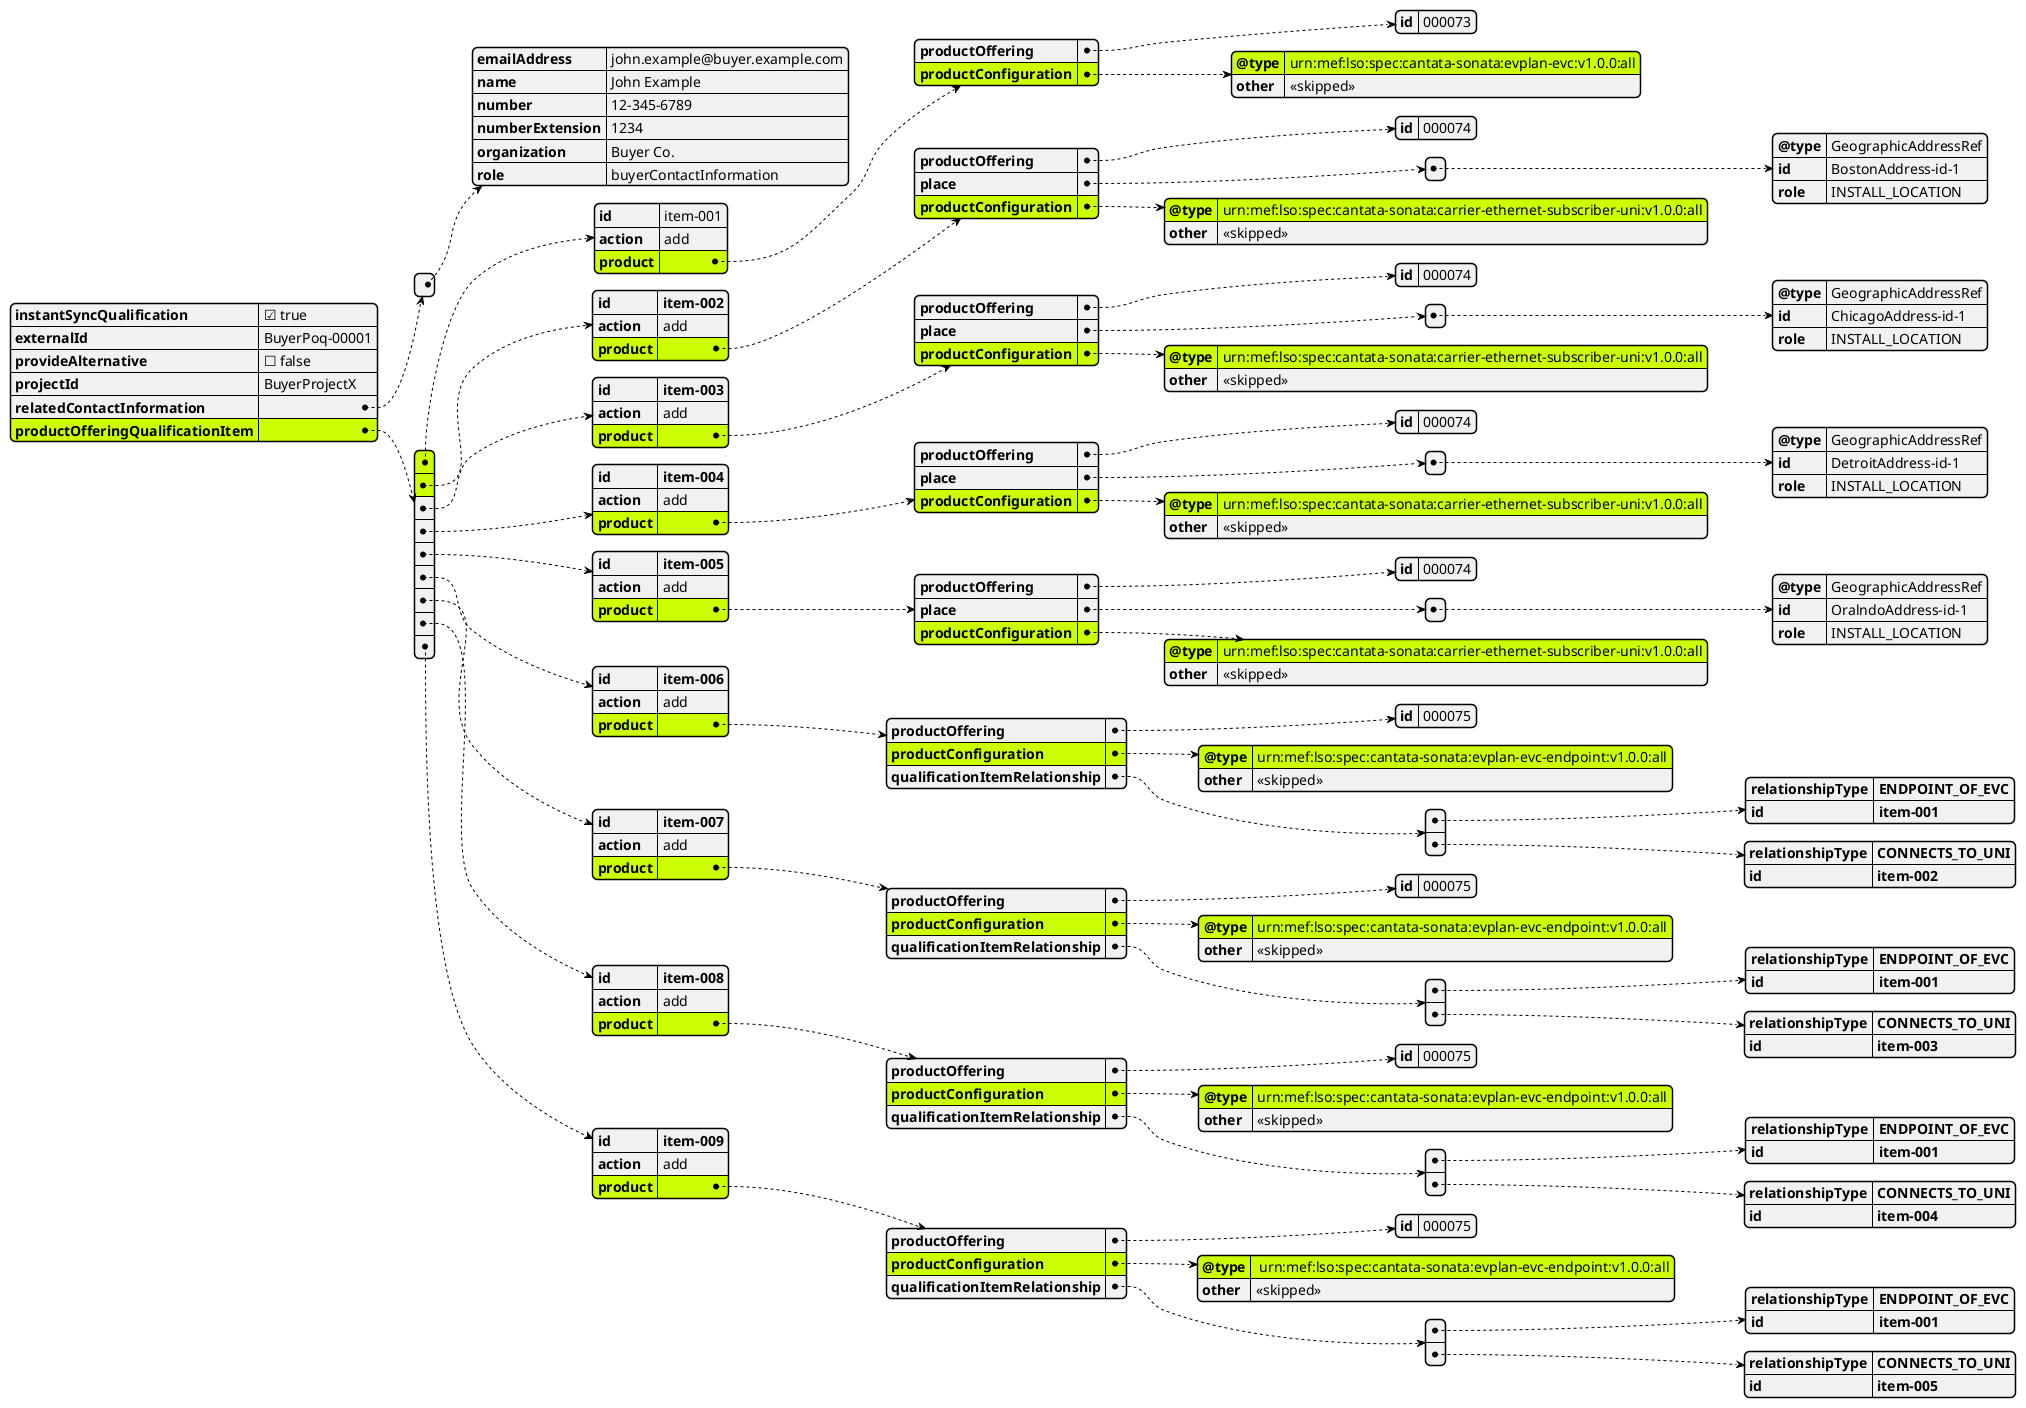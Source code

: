 @startjson
#highlight "productOfferingQualificationItem"
#highlight "productOfferingQualificationItem" / "0" 
#highlight "productOfferingQualificationItem" / "0" / "product" 
#highlight "productOfferingQualificationItem" / "0" / "product" / "productConfiguration" 
#highlight "productOfferingQualificationItem" / "0" / "product" / "productConfiguration" / "@type"
#highlight "productOfferingQualificationItem" / "1" 
#highlight "productOfferingQualificationItem" / "1" / "product" 
#highlight "productOfferingQualificationItem" / "1" / "product" / "productConfiguration" 
#highlight "productOfferingQualificationItem" / "1" / "product" / "productConfiguration" / "@type"
#highlight "productOfferingQualificationItem" / "2" / "product" 
#highlight "productOfferingQualificationItem" / "2" / "product" / "productConfiguration" 
#highlight "productOfferingQualificationItem" / "2" / "product" / "productConfiguration" / "@type"
#highlight "productOfferingQualificationItem" / "3" / "product" 
#highlight "productOfferingQualificationItem" / "3" / "product" / "productConfiguration" 
#highlight "productOfferingQualificationItem" / "3" / "product" / "productConfiguration" / "@type"
#highlight "productOfferingQualificationItem" / "4" / "product" 
#highlight "productOfferingQualificationItem" / "4" / "product" / "productConfiguration" 
#highlight "productOfferingQualificationItem" / "4" / "product" / "productConfiguration" / "@type"
#highlight "productOfferingQualificationItem" / "5" / "product" 
#highlight "productOfferingQualificationItem" / "5" / "product" / "productConfiguration" 
#highlight "productOfferingQualificationItem" / "5" / "product" / "productConfiguration" / "@type"
#highlight "productOfferingQualificationItem" / "6" / "product" 
#highlight "productOfferingQualificationItem" / "6" / "product" / "productConfiguration" 
#highlight "productOfferingQualificationItem" / "6" / "product" / "productConfiguration" / "@type"
#highlight "productOfferingQualificationItem" / "7" / "product" 
#highlight "productOfferingQualificationItem" / "7" / "product" / "productConfiguration" 
#highlight "productOfferingQualificationItem" / "7" / "product" / "productConfiguration" / "@type"
#highlight "productOfferingQualificationItem" / "8" / "product" 
#highlight "productOfferingQualificationItem" / "8" / "product" / "productConfiguration" 
#highlight "productOfferingQualificationItem" / "8" / "product" / "productConfiguration" / "@type"

{
  "instantSyncQualification": true,
  "externalId": "BuyerPoq-00001",
  "provideAlternative": false,
  "projectId": "BuyerProjectX",
  "relatedContactInformation": [
    {
      "emailAddress": "john.example@buyer.example.com",
      "name": "John Example",
      "number": "12-345-6789",
      "numberExtension": "1234",
      "organization": "Buyer Co.",
      "role": "buyerContactInformation"
    }
  ],
  "productOfferingQualificationItem": [
    {
      "id": "item-001",
      "action": "add",
      "product": {
        "productOffering": {
          "id": "000073"
        },
        "productConfiguration": {
          "@type": "urn:mef:lso:spec:cantata-sonata:evplan-evc:v1.0.0:all",
          "other": "<<skipped>>"
        }
      }
    },
  {
      "**id**": "**item-002**",
      "action": "add",
      "product": {
        "productOffering": {
          "id": "000074"
        },
        "place": [
          {
            "@type": "GeographicAddressRef",
            "id": "BostonAddress-id-1",
            "role": "INSTALL_LOCATION"
          }
        ],
        "productConfiguration": {
          "@type": "urn:mef:lso:spec:cantata-sonata:carrier-ethernet-subscriber-uni:v1.0.0:all",
          "other": "<<skipped>>"
        }
      }
    },
    {
      "**id**": "**item-003**",
      "action": "add",
      "product": {
        "productOffering": {
          "id": "000074"
        },
        "place": [
          {
            "@type": "GeographicAddressRef",
            "id": "ChicagoAddress-id-1",
            "role": "INSTALL_LOCATION"
          }
        ],
        "productConfiguration": {
          "@type": "urn:mef:lso:spec:cantata-sonata:carrier-ethernet-subscriber-uni:v1.0.0:all",
          "other": "<<skipped>>"
        }
      }
    },
    {
      "**id**": "**item-004**",
      "action": "add",
      "product": {
        "productOffering": {
          "id": "000074"
        },
        "place": [
          {
            "@type": "GeographicAddressRef",
            "id": "DetroitAddress-id-1",
            "role": "INSTALL_LOCATION"
          }
        ],
        "productConfiguration": {
          "@type": "urn:mef:lso:spec:cantata-sonata:carrier-ethernet-subscriber-uni:v1.0.0:all",
          "other": "<<skipped>>"
        }
      }
    },
        {
      "**id**": "**item-005**",
      "action": "add",
      "product": {
        "productOffering": {
          "id": "000074"
        },
        "place": [
          {
            "@type": "GeographicAddressRef",
            "id": "OralndoAddress-id-1",
            "role": "INSTALL_LOCATION"
          }
        ],
        "productConfiguration": {
          "@type": "urn:mef:lso:spec:cantata-sonata:carrier-ethernet-subscriber-uni:v1.0.0:all",
          "other": "<<skipped>>"
        }
      }
    },
    {
      "**id**": "**item-006**",
      "action": "add",
      "product": {
        "productOffering": {
          "id": "000075"
        },
        "productConfiguration": {
          "@type": "urn:mef:lso:spec:cantata-sonata:evplan-evc-endpoint:v1.0.0:all",
          "other": "<<skipped>>"
        },
        "**qualificationItemRelationship**": [
        {
          "**relationshipType**": "**ENDPOINT_OF_EVC**",
          "**id**": "**item-001**"
        },
        {
          "**relationshipType**": "**CONNECTS_TO_UNI**",
          "**id**": "**item-002**"
        }

      ]
      }
    },
    {
      "**id**": "**item-007**",
      "action": "add",
      "product": {
        "productOffering": {
          "id": "000075"
        },
        "productConfiguration": {
          "@type": "urn:mef:lso:spec:cantata-sonata:evplan-evc-endpoint:v1.0.0:all",
          "other": "<<skipped>>"
        },
        "**qualificationItemRelationship**": [
        {
          "**relationshipType**": "**ENDPOINT_OF_EVC**",
          "**id**": "**item-001**"
        },
        {
          "**relationshipType**": "**CONNECTS_TO_UNI**",
          "**id**": "**item-003**"
        }
      ]
      }
    },
    {
      "**id**": "**item-008**",
      "action": "add",
      "product": {
        "productOffering": {
          "id": "000075"
        },
        "productConfiguration": {
          "@type": "urn:mef:lso:spec:cantata-sonata:evplan-evc-endpoint:v1.0.0:all",
          "other": "<<skipped>>"
        },
        "**qualificationItemRelationship**": [
        {
          "**relationshipType**": "**ENDPOINT_OF_EVC**",
          "**id**": "**item-001**"
        },
        {
          "**relationshipType**": "**CONNECTS_TO_UNI**",
          "**id**": "**item-004**"
        }
      ]
      }
    },
        {
      "**id**": "**item-009**",
      "action": "add",
      "product": {
        "productOffering": {
          "id": "000075"
        },
        "productConfiguration": {
          "@type": " urn:mef:lso:spec:cantata-sonata:evplan-evc-endpoint:v1.0.0:all",
          "other": "<<skipped>>"
        },
        "**qualificationItemRelationship**": [
        {
          "**relationshipType**": "**ENDPOINT_OF_EVC**",
          "**id**": "**item-001**"
        },
         {
          "**relationshipType**": "**CONNECTS_TO_UNI**",
          "**id**": "**item-005**"
        }
      ]
      }
    }
  ]
}
@endjson